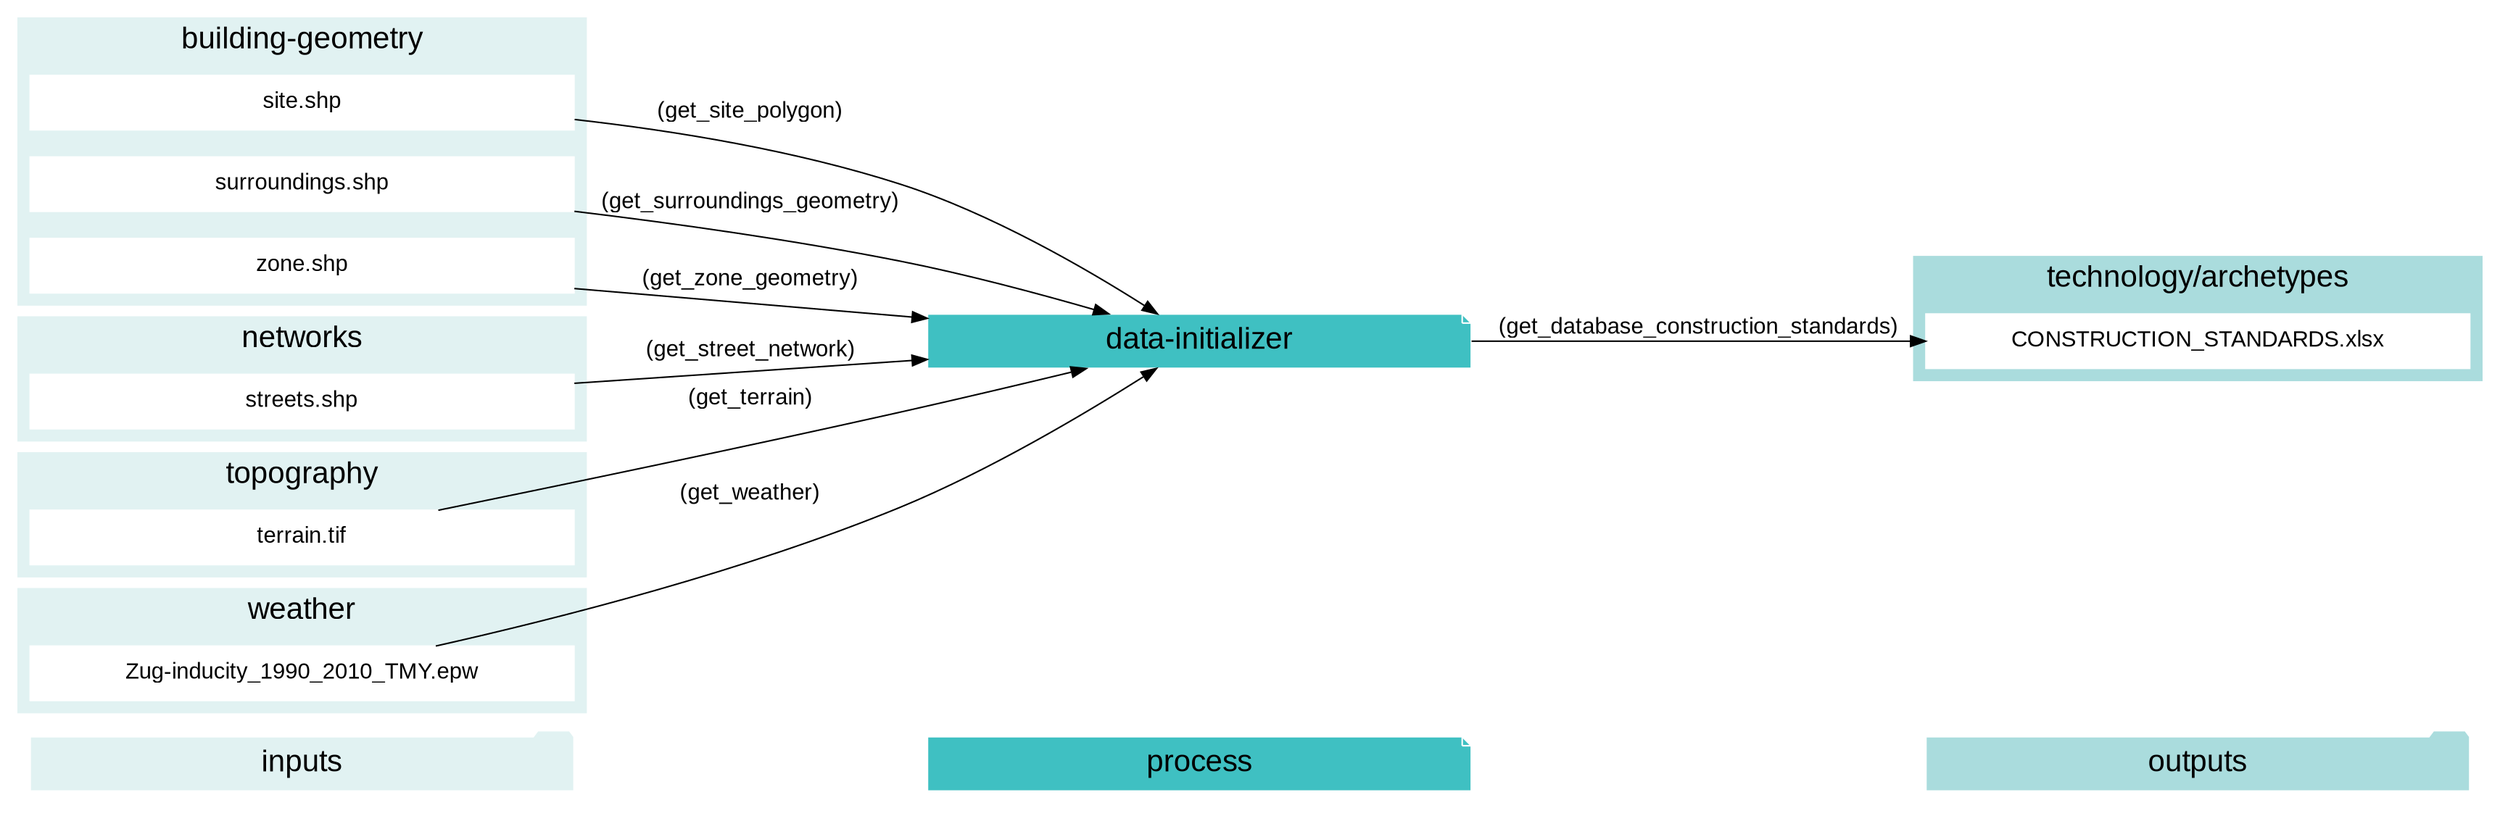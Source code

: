 digraph trace_inputlocator {
    rankdir="LR";
    graph [overlap=false, fontname=arial];
    node [shape=box, style=filled, color=white, fontsize=15, fontname=arial, fixedsize=true, width=5];
    edge [fontname=arial, fontsize = 15]
    newrank=true
    subgraph cluster_legend {
    fontsize=25
    style=invis
    "process"[style=filled, fillcolor="#3FC0C2", shape=note, fontsize=20, fontname="arial"]
    "inputs" [style=filled, shape=folder, color=white, fillcolor="#E1F2F2", fontsize=20]
    "outputs"[style=filled, shape=folder, color=white, fillcolor="#aadcdd", fontsize=20]
    "inputs"->"process"[style=invis]
    "process"->"outputs"[style=invis]
    }
    "data-initializer"[style=filled, color=white, fillcolor="#3FC0C2", shape=note, fontsize=20, fontname=arial];
    subgraph cluster_0_in {
        style = filled;
        color = "#E1F2F2";
        fontsize = 20;
        rank=same;
        label="building-geometry";
        "site.shp"
        "surroundings.shp"
        "zone.shp"
    }
    subgraph cluster_1_in {
        style = filled;
        color = "#E1F2F2";
        fontsize = 20;
        rank=same;
        label="networks";
        "streets.shp"
    }
    subgraph cluster_2_out {
        style = filled;
        color = "#aadcdd";
        fontsize = 20;
        rank=same;
        label="technology/archetypes";
        "CONSTRUCTION_STANDARDS.xlsx"
    }
    subgraph cluster_3_in {
        style = filled;
        color = "#E1F2F2";
        fontsize = 20;
        rank=same;
        label="topography";
        "terrain.tif"
    }
    subgraph cluster_4_in {
        style = filled;
        color = "#E1F2F2";
        fontsize = 20;
        rank=same;
        label="weather";
        "Zug-inducity_1990_2010_TMY.epw"
    }
    "site.shp" -> "data-initializer"[label="(get_site_polygon)"]
    "streets.shp" -> "data-initializer"[label="(get_street_network)"]
    "surroundings.shp" -> "data-initializer"[label="(get_surroundings_geometry)"]
    "terrain.tif" -> "data-initializer"[label="(get_terrain)"]
    "Zug-inducity_1990_2010_TMY.epw" -> "data-initializer"[label="(get_weather)"]
    "zone.shp" -> "data-initializer"[label="(get_zone_geometry)"]
    "data-initializer" -> "CONSTRUCTION_STANDARDS.xlsx"[label="(get_database_construction_standards)"]
    }